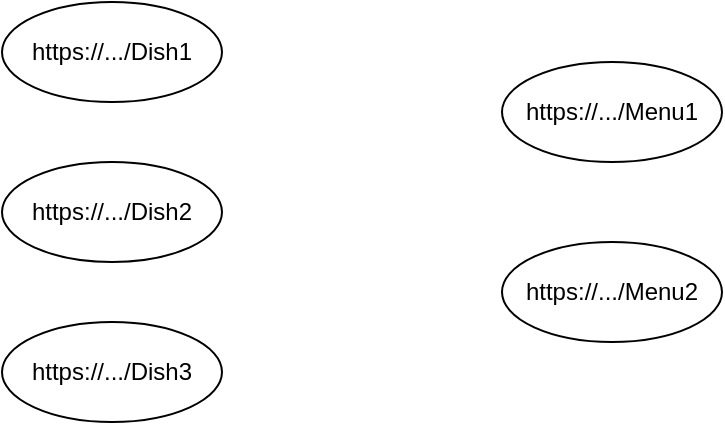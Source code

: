 <mxfile version="13.0.9">
    <diagram id="6hGFLwfOUW9BJ-s0fimq" name="Page-1">
        <mxGraphModel dx="822" dy="579" grid="1" gridSize="10" guides="1" tooltips="1" connect="1" arrows="1" fold="1" page="1" pageScale="1" pageWidth="827" pageHeight="1169" math="0" shadow="0">
            <root>
                <mxCell id="0"/>
                <mxCell id="1" parent="0"/>
                <mxCell id="2" value="https://.../Dish1" style="ellipse;whiteSpace=wrap;html=1;" vertex="1" parent="1">
                    <mxGeometry x="200" y="280" width="110" height="50" as="geometry"/>
                </mxCell>
                <mxCell id="3" value="https://.../Dish2" style="ellipse;whiteSpace=wrap;html=1;" vertex="1" parent="1">
                    <mxGeometry x="200" y="360" width="110" height="50" as="geometry"/>
                </mxCell>
                <mxCell id="4" value="https://.../Dish3" style="ellipse;whiteSpace=wrap;html=1;" vertex="1" parent="1">
                    <mxGeometry x="200" y="440" width="110" height="50" as="geometry"/>
                </mxCell>
                <mxCell id="5" value="https://.../Menu1" style="ellipse;whiteSpace=wrap;html=1;" vertex="1" parent="1">
                    <mxGeometry x="450" y="310" width="110" height="50" as="geometry"/>
                </mxCell>
                <mxCell id="6" value="https://.../Menu2" style="ellipse;whiteSpace=wrap;html=1;" vertex="1" parent="1">
                    <mxGeometry x="450" y="400" width="110" height="50" as="geometry"/>
                </mxCell>
            </root>
        </mxGraphModel>
    </diagram>
</mxfile>